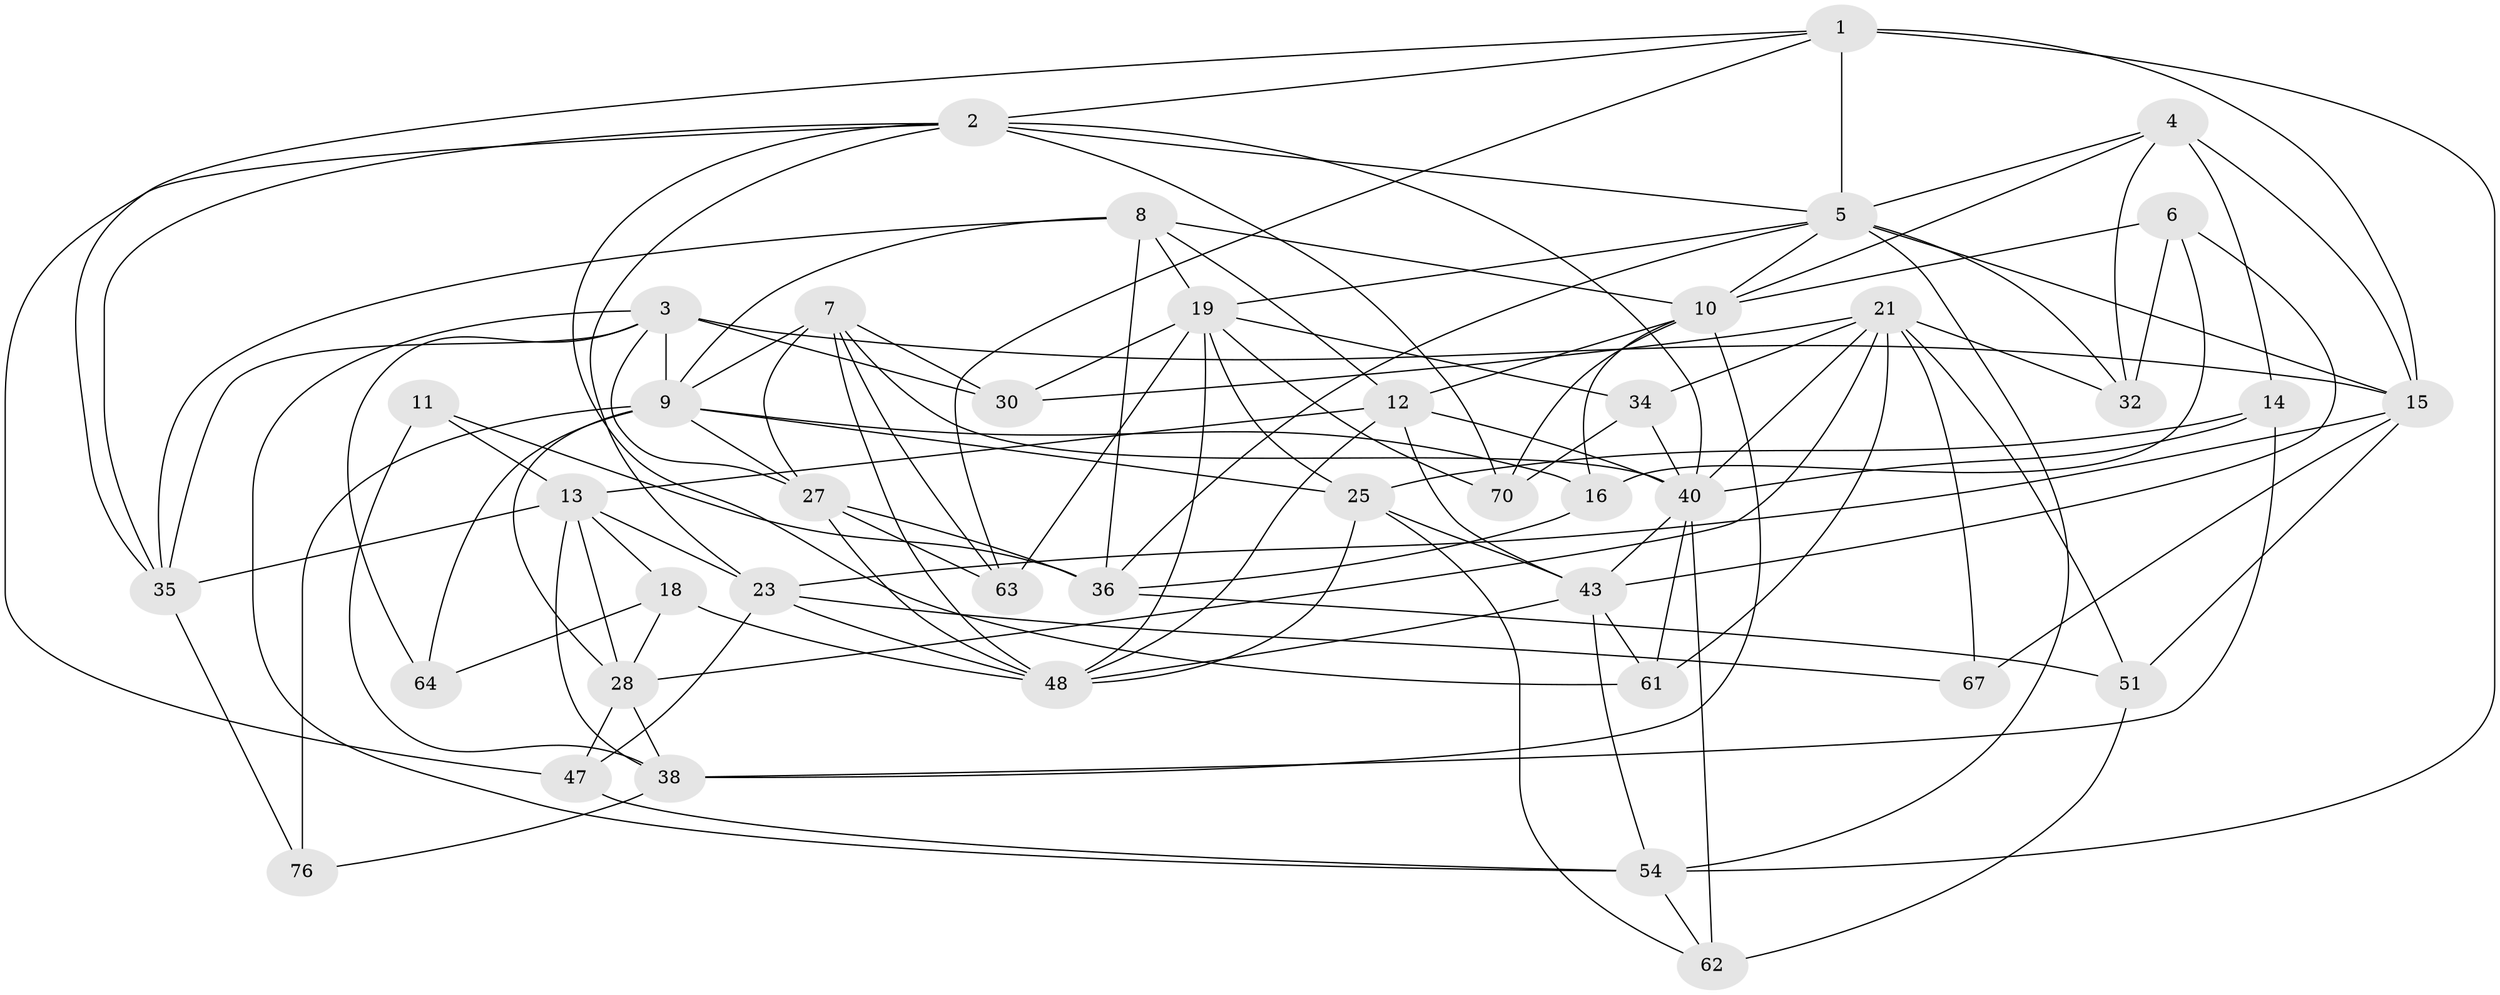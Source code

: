 // original degree distribution, {4: 1.0}
// Generated by graph-tools (version 1.1) at 2025/16/03/09/25 04:16:20]
// undirected, 42 vertices, 118 edges
graph export_dot {
graph [start="1"]
  node [color=gray90,style=filled];
  1 [super="+84+75"];
  2 [super="+20+41"];
  3 [super="+55+29"];
  4 [super="+17"];
  5 [super="+37+74"];
  6;
  7 [super="+46"];
  8 [super="+39"];
  9 [super="+50+78+26"];
  10 [super="+31"];
  11;
  12 [super="+81+65"];
  13 [super="+33"];
  14;
  15 [super="+22"];
  16;
  18;
  19 [super="+69+66"];
  21 [super="+42"];
  23 [super="+24"];
  25 [super="+72"];
  27 [super="+68"];
  28 [super="+77"];
  30;
  32;
  34;
  35 [super="+53"];
  36 [super="+71"];
  38 [super="+49"];
  40 [super="+60+59+83"];
  43 [super="+44"];
  47;
  48 [super="+73"];
  51;
  54 [super="+57"];
  61;
  62;
  63;
  64;
  67;
  70;
  76;
  1 -- 35;
  1 -- 5 [weight=2];
  1 -- 54;
  1 -- 2;
  1 -- 63;
  1 -- 15 [weight=2];
  2 -- 35;
  2 -- 61;
  2 -- 47;
  2 -- 70;
  2 -- 23;
  2 -- 5;
  2 -- 40;
  3 -- 27;
  3 -- 9;
  3 -- 64 [weight=2];
  3 -- 30;
  3 -- 35;
  3 -- 54;
  3 -- 15;
  4 -- 15 [weight=2];
  4 -- 5;
  4 -- 10;
  4 -- 32;
  4 -- 14;
  5 -- 15;
  5 -- 32;
  5 -- 10;
  5 -- 36;
  5 -- 54;
  5 -- 19;
  6 -- 16;
  6 -- 32;
  6 -- 43;
  6 -- 10;
  7 -- 63;
  7 -- 30;
  7 -- 48;
  7 -- 40;
  7 -- 9;
  7 -- 27;
  8 -- 10;
  8 -- 9;
  8 -- 19;
  8 -- 35;
  8 -- 36;
  8 -- 12;
  9 -- 76 [weight=2];
  9 -- 25;
  9 -- 64;
  9 -- 28;
  9 -- 16;
  9 -- 27;
  10 -- 16;
  10 -- 12;
  10 -- 70;
  10 -- 38;
  11 -- 13 [weight=2];
  11 -- 38;
  11 -- 36;
  12 -- 40;
  12 -- 43;
  12 -- 13;
  12 -- 48;
  13 -- 23;
  13 -- 18;
  13 -- 35;
  13 -- 38;
  13 -- 28;
  14 -- 38;
  14 -- 25;
  14 -- 40;
  15 -- 67 [weight=2];
  15 -- 51;
  15 -- 23;
  16 -- 36;
  18 -- 28;
  18 -- 64;
  18 -- 48;
  19 -- 63;
  19 -- 30;
  19 -- 48;
  19 -- 70;
  19 -- 25;
  19 -- 34;
  21 -- 28;
  21 -- 34;
  21 -- 32;
  21 -- 51;
  21 -- 67;
  21 -- 61;
  21 -- 30;
  21 -- 40;
  23 -- 47;
  23 -- 67;
  23 -- 48;
  25 -- 43;
  25 -- 62;
  25 -- 48;
  27 -- 36;
  27 -- 48;
  27 -- 63;
  28 -- 47;
  28 -- 38;
  34 -- 70;
  34 -- 40;
  35 -- 76;
  36 -- 51;
  38 -- 76;
  40 -- 61;
  40 -- 62;
  40 -- 43 [weight=2];
  43 -- 61;
  43 -- 54;
  43 -- 48;
  47 -- 54;
  51 -- 62;
  54 -- 62;
}
